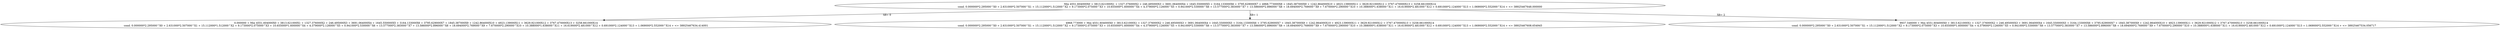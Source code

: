 digraph L {
0[label="Min 4551.604000X0 + 3813.621000X1 + 1327.376000X2 + 246.495000X3 + 3691.064000X4 + 1645.550000X5 + 3164.133000X6 + 3795.629000X7 + 4968.773000X8 + 1845.387000X9 + 1242.864000X10 + 4923.139000X11 + 3629.921000X12 + 3767.470000X13 + 3258.661000X14
cond. 0.000000*2.295000^X0 + 2.631000*2.507000^X1 + 15.112000*1.512000^X2 + 9.173000*2.075000^X3 + 10.655000*1.600000^X4 + 4.379000*2.126000^X5 + 0.941000*2.530000^X6 + 13.577000*2.383000^X7 + 13.586000*2.896000^X8 + 18.694000*2.769000^X9 + 7.670000*2.290000^X10 + 10.388000*1.638000^X11 + 16.619000*2.481000^X12 + 0.691000*2.124000^X13 + 1.069000*2.552000^X14 + <= 38925467648.000000"]
1[label="0.000000 + Min 4551.604000X0 + 3813.621000X1 + 1327.376000X2 + 246.495000X3 + 3691.064000X4 + 1645.550000X5 + 3164.133000X6 + 3795.629000X7 + 1845.387000X9 + 1242.864000X10 + 4923.139000X11 + 3629.921000X12 + 3767.470000X13 + 3258.661000X14
cond. 0.000000*2.295000^X0 + 2.631000*2.507000^X1 + 15.112000*1.512000^X2 + 9.173000*2.075000^X3 + 10.655000*1.600000^X4 + 4.379000*2.126000^X5 + 0.941000*2.530000^X6 + 13.577000*2.383000^X7 + 13.586000*2.896000^X8 + 18.694000*2.769000^X9 + 7.670000*2.290000^X10 + 10.388000*1.638000^X11 + 16.619000*2.481000^X12 + 0.691000*2.124000^X13 + 1.069000*2.552000^X14 + <= 38925467634.414001"]
2[label="4968.773000 + Min 4551.604000X0 + 3813.621000X1 + 1327.376000X2 + 246.495000X3 + 3691.064000X4 + 1645.550000X5 + 3164.133000X6 + 3795.629000X7 + 1845.387000X9 + 1242.864000X10 + 4923.139000X11 + 3629.921000X12 + 3767.470000X13 + 3258.661000X14
cond. 0.000000*2.295000^X0 + 2.631000*2.507000^X1 + 15.112000*1.512000^X2 + 9.173000*2.075000^X3 + 10.655000*1.600000^X4 + 4.379000*2.126000^X5 + 0.941000*2.530000^X6 + 13.577000*2.383000^X7 + 13.586000*2.896000^X8 + 18.694000*2.769000^X9 + 7.670000*2.290000^X10 + 10.388000*1.638000^X11 + 16.619000*2.481000^X12 + 0.691000*2.124000^X13 + 1.069000*2.552000^X14 + <= 38925467608.654945"]
3[label="9937.546000 + Min 4551.604000X0 + 3813.621000X1 + 1327.376000X2 + 246.495000X3 + 3691.064000X4 + 1645.550000X5 + 3164.133000X6 + 3795.629000X7 + 1845.387000X9 + 1242.864000X10 + 4923.139000X11 + 3629.921000X12 + 3767.470000X13 + 3258.661000X14
cond. 0.000000*2.295000^X0 + 2.631000*2.507000^X1 + 15.112000*1.512000^X2 + 9.173000*2.075000^X3 + 10.655000*1.600000^X4 + 4.379000*2.126000^X5 + 0.941000*2.530000^X6 + 13.577000*2.383000^X7 + 13.586000*2.896000^X8 + 18.694000*2.769000^X9 + 7.670000*2.290000^X10 + 10.388000*1.638000^X11 + 16.619000*2.481000^X12 + 0.691000*2.124000^X13 + 1.069000*2.552000^X14 + <= 38925467534.056717"]
0->1[label="X8= 0"]
0->2[label="X8= 1"]
0->3[label="X8= 2"]

}